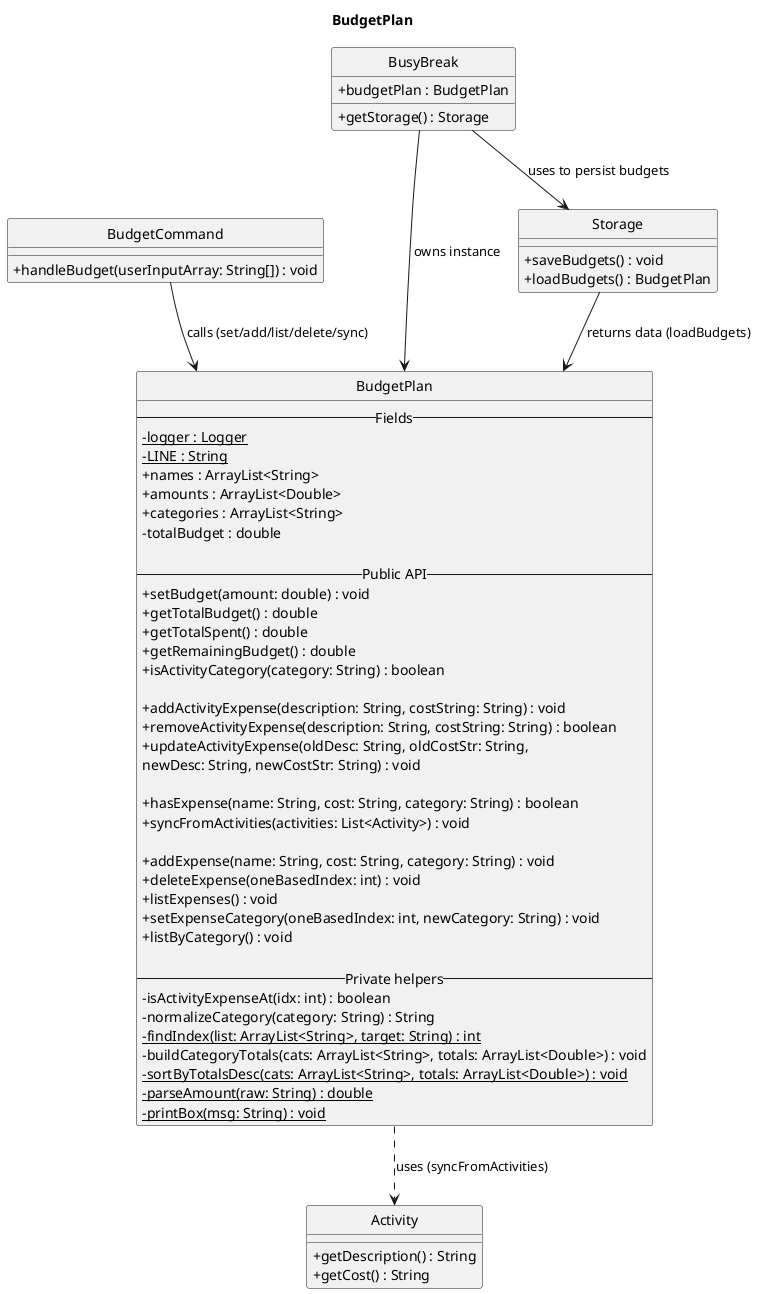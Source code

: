@startuml
title BudgetPlan
skinparam classAttributeIconSize 0
hide circle

' === Core Classes ===
class BudgetPlan {
  -- Fields --
  {static} - logger : Logger
  {static} - LINE : String
  + names : ArrayList<String>
  + amounts : ArrayList<Double>
  + categories : ArrayList<String>
  - totalBudget : double

  -- Public API --
  + setBudget(amount: double) : void
  + getTotalBudget() : double
  + getTotalSpent() : double
  + getRemainingBudget() : double
  + isActivityCategory(category: String) : boolean

  + addActivityExpense(description: String, costString: String) : void
  + removeActivityExpense(description: String, costString: String) : boolean
  + updateActivityExpense(oldDesc: String, oldCostStr: String,
                          newDesc: String, newCostStr: String) : void

  + hasExpense(name: String, cost: String, category: String) : boolean
  + syncFromActivities(activities: List<Activity>) : void

  + addExpense(name: String, cost: String, category: String) : void
  + deleteExpense(oneBasedIndex: int) : void
  + listExpenses() : void
  + setExpenseCategory(oneBasedIndex: int, newCategory: String) : void
  + listByCategory() : void

  -- Private helpers --
  - isActivityExpenseAt(idx: int) : boolean
  - normalizeCategory(category: String) : String
  {static} - findIndex(list: ArrayList<String>, target: String) : int
  - buildCategoryTotals(cats: ArrayList<String>, totals: ArrayList<Double>) : void
  {static} - sortByTotalsDesc(cats: ArrayList<String>, totals: ArrayList<Double>) : void
  {static} - parseAmount(raw: String) : double
  {static} - printBox(msg: String) : void
}

class Activity {
  + getDescription() : String
  + getCost() : String
}

class BudgetCommand {
  + handleBudget(userInputArray: String[]) : void
}

class BusyBreak {
  + budgetPlan : BudgetPlan
  + getStorage() : Storage
}

class Storage {
  + saveBudgets() : void
  + loadBudgets() : BudgetPlan
}

' === Relationships ===
BudgetPlan ..> Activity : uses (syncFromActivities)
BudgetCommand --> BudgetPlan : calls (set/add/list/delete/sync)
BusyBreak --> BudgetPlan : owns instance
BusyBreak --> Storage : uses to persist budgets
Storage --> BudgetPlan : returns data (loadBudgets)
@enduml
